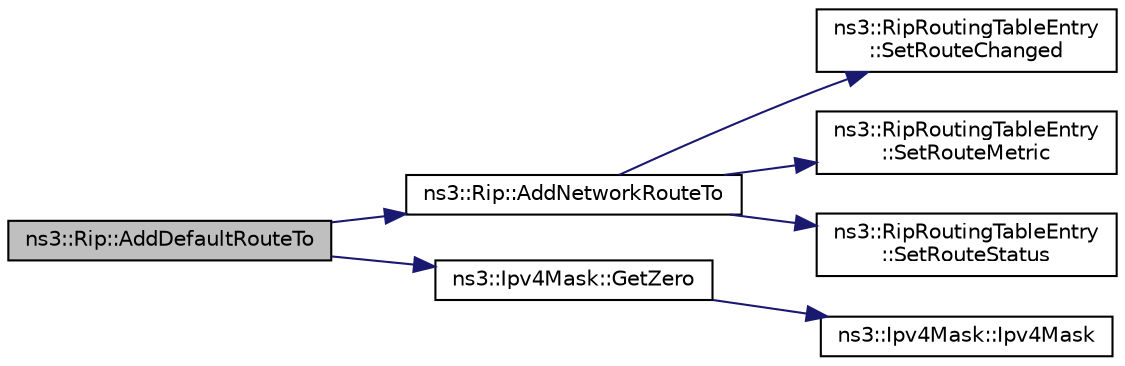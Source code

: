 digraph "ns3::Rip::AddDefaultRouteTo"
{
 // LATEX_PDF_SIZE
  edge [fontname="Helvetica",fontsize="10",labelfontname="Helvetica",labelfontsize="10"];
  node [fontname="Helvetica",fontsize="10",shape=record];
  rankdir="LR";
  Node1 [label="ns3::Rip::AddDefaultRouteTo",height=0.2,width=0.4,color="black", fillcolor="grey75", style="filled", fontcolor="black",tooltip="Add a default route to the router through the nextHop located on interface."];
  Node1 -> Node2 [color="midnightblue",fontsize="10",style="solid",fontname="Helvetica"];
  Node2 [label="ns3::Rip::AddNetworkRouteTo",height=0.2,width=0.4,color="black", fillcolor="white", style="filled",URL="$classns3_1_1_rip.html#a8aa9415f65e5fb8abaa6af5c93446231",tooltip="Add route to network."];
  Node2 -> Node3 [color="midnightblue",fontsize="10",style="solid",fontname="Helvetica"];
  Node3 [label="ns3::RipRoutingTableEntry\l::SetRouteChanged",height=0.2,width=0.4,color="black", fillcolor="white", style="filled",URL="$classns3_1_1_rip_routing_table_entry.html#aa0914dbb327830d3d4e9f5707a0f1f5c",tooltip="Set the route as changed."];
  Node2 -> Node4 [color="midnightblue",fontsize="10",style="solid",fontname="Helvetica"];
  Node4 [label="ns3::RipRoutingTableEntry\l::SetRouteMetric",height=0.2,width=0.4,color="black", fillcolor="white", style="filled",URL="$classns3_1_1_rip_routing_table_entry.html#a0142d500046ef047a80ec00edbfac762",tooltip="Set the route metric."];
  Node2 -> Node5 [color="midnightblue",fontsize="10",style="solid",fontname="Helvetica"];
  Node5 [label="ns3::RipRoutingTableEntry\l::SetRouteStatus",height=0.2,width=0.4,color="black", fillcolor="white", style="filled",URL="$classns3_1_1_rip_routing_table_entry.html#a3ec44473d5fbeeddeb111fe9964d6adc",tooltip="Set the route status."];
  Node1 -> Node6 [color="midnightblue",fontsize="10",style="solid",fontname="Helvetica"];
  Node6 [label="ns3::Ipv4Mask::GetZero",height=0.2,width=0.4,color="black", fillcolor="white", style="filled",URL="$classns3_1_1_ipv4_mask.html#ac2dda492011ede8350008d753d278998",tooltip=" "];
  Node6 -> Node7 [color="midnightblue",fontsize="10",style="solid",fontname="Helvetica"];
  Node7 [label="ns3::Ipv4Mask::Ipv4Mask",height=0.2,width=0.4,color="black", fillcolor="white", style="filled",URL="$classns3_1_1_ipv4_mask.html#a4f877fcb3423f63debab168c83213627",tooltip="Will initialize to a garbage value (0x66666666)"];
}
